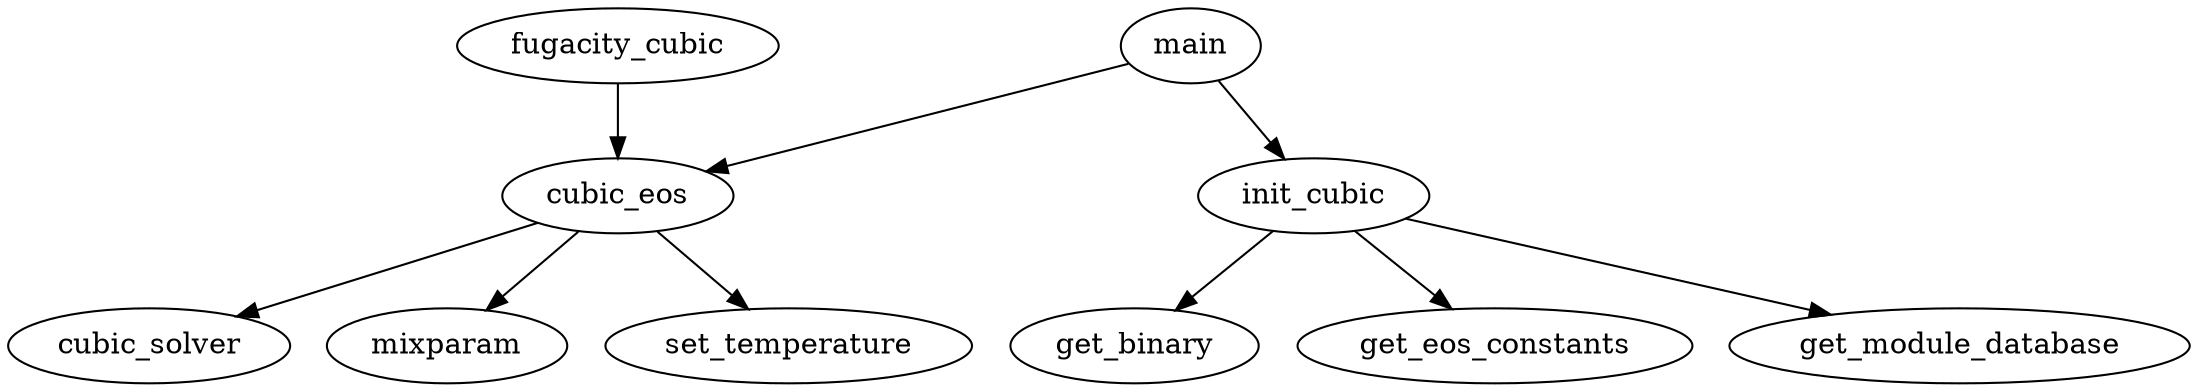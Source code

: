 /* Created by mdot for Matlab */
digraph m2html {
  cubic_eos -> cubic_solver;
  cubic_eos -> mixparam;
  cubic_eos -> set_temperature;
  fugacity_cubic -> cubic_eos;
  init_cubic -> get_binary;
  init_cubic -> get_eos_constants;
  init_cubic -> get_module_database;
  main -> cubic_eos;
  main -> init_cubic;

  cubic_eos [URL="cubic_eos.html"];
  cubic_solver [URL="cubic_solver.html"];
  fugacity_cubic [URL="fugacity_cubic.html"];
  get_binary [URL="get_binary.html"];
  get_eos_constants [URL="get_eos_constants.html"];
  get_module_database [URL="get_module_database.html"];
  init_cubic [URL="init_cubic.html"];
  main [URL="main.html"];
  mixparam [URL="mixparam.html"];
  set_temperature [URL="set_temperature.html"];
}